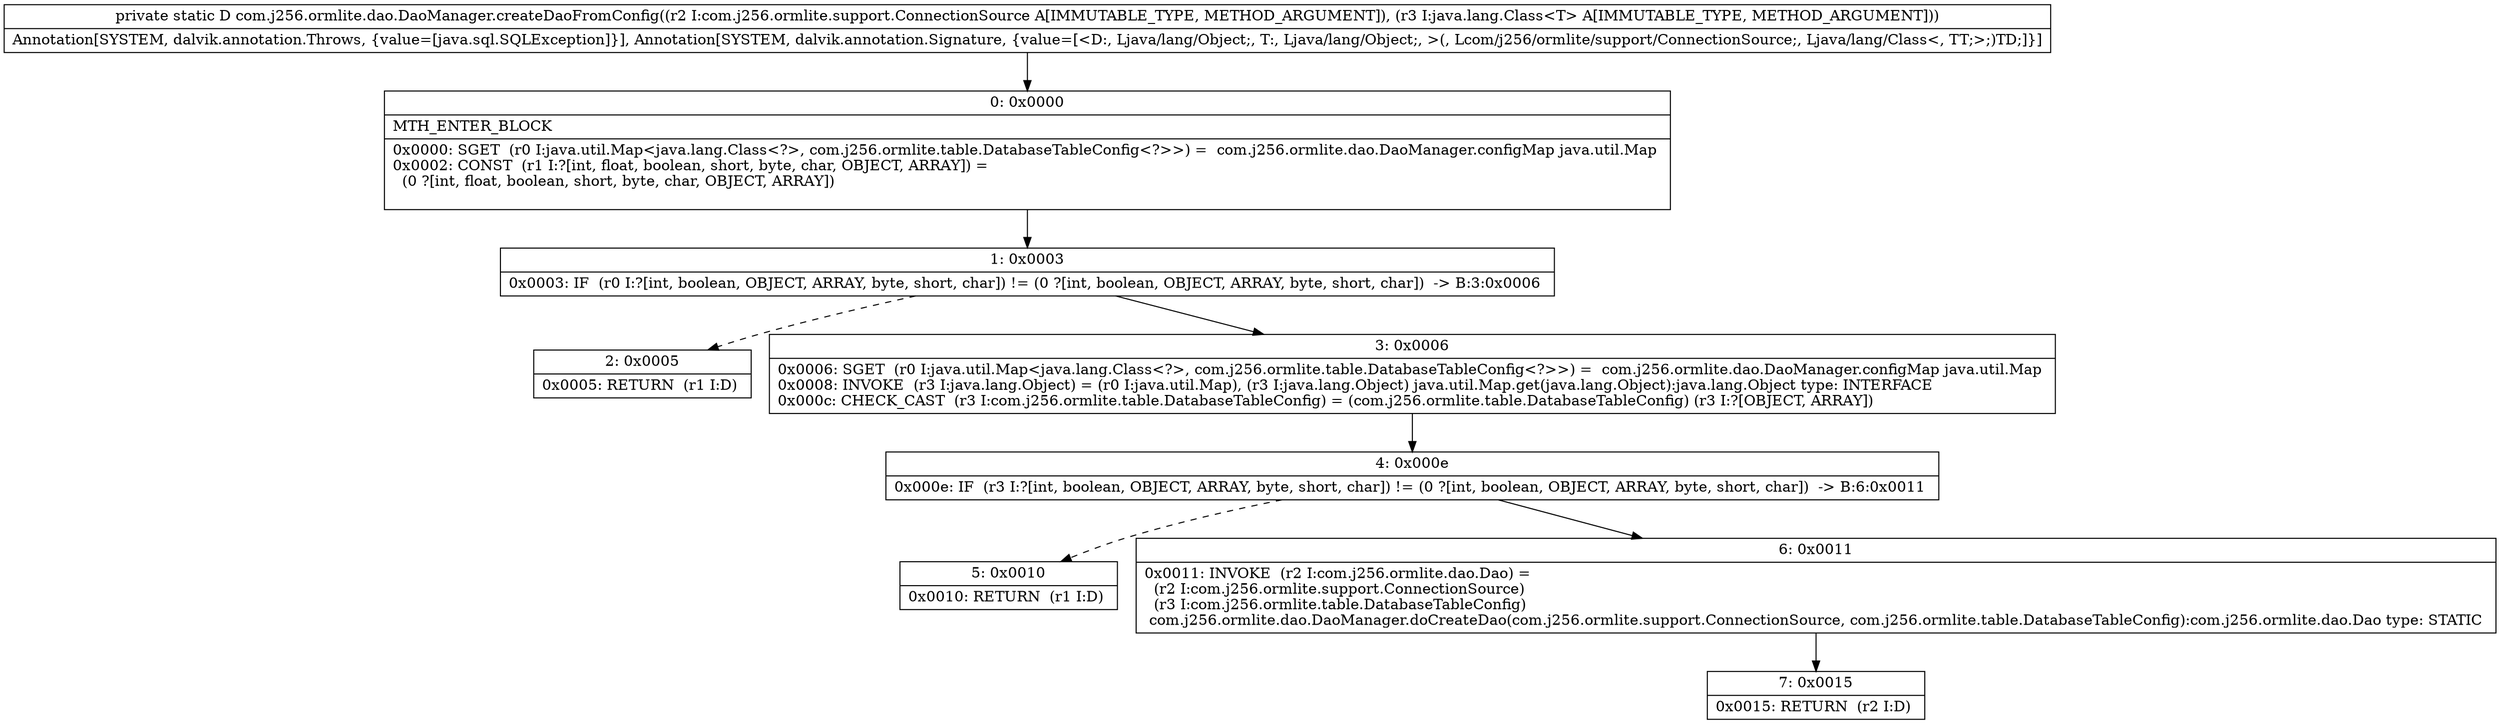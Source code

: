 digraph "CFG forcom.j256.ormlite.dao.DaoManager.createDaoFromConfig(Lcom\/j256\/ormlite\/support\/ConnectionSource;Ljava\/lang\/Class;)Ljava\/lang\/Object;" {
Node_0 [shape=record,label="{0\:\ 0x0000|MTH_ENTER_BLOCK\l|0x0000: SGET  (r0 I:java.util.Map\<java.lang.Class\<?\>, com.j256.ormlite.table.DatabaseTableConfig\<?\>\>) =  com.j256.ormlite.dao.DaoManager.configMap java.util.Map \l0x0002: CONST  (r1 I:?[int, float, boolean, short, byte, char, OBJECT, ARRAY]) = \l  (0 ?[int, float, boolean, short, byte, char, OBJECT, ARRAY])\l \l}"];
Node_1 [shape=record,label="{1\:\ 0x0003|0x0003: IF  (r0 I:?[int, boolean, OBJECT, ARRAY, byte, short, char]) != (0 ?[int, boolean, OBJECT, ARRAY, byte, short, char])  \-\> B:3:0x0006 \l}"];
Node_2 [shape=record,label="{2\:\ 0x0005|0x0005: RETURN  (r1 I:D) \l}"];
Node_3 [shape=record,label="{3\:\ 0x0006|0x0006: SGET  (r0 I:java.util.Map\<java.lang.Class\<?\>, com.j256.ormlite.table.DatabaseTableConfig\<?\>\>) =  com.j256.ormlite.dao.DaoManager.configMap java.util.Map \l0x0008: INVOKE  (r3 I:java.lang.Object) = (r0 I:java.util.Map), (r3 I:java.lang.Object) java.util.Map.get(java.lang.Object):java.lang.Object type: INTERFACE \l0x000c: CHECK_CAST  (r3 I:com.j256.ormlite.table.DatabaseTableConfig) = (com.j256.ormlite.table.DatabaseTableConfig) (r3 I:?[OBJECT, ARRAY]) \l}"];
Node_4 [shape=record,label="{4\:\ 0x000e|0x000e: IF  (r3 I:?[int, boolean, OBJECT, ARRAY, byte, short, char]) != (0 ?[int, boolean, OBJECT, ARRAY, byte, short, char])  \-\> B:6:0x0011 \l}"];
Node_5 [shape=record,label="{5\:\ 0x0010|0x0010: RETURN  (r1 I:D) \l}"];
Node_6 [shape=record,label="{6\:\ 0x0011|0x0011: INVOKE  (r2 I:com.j256.ormlite.dao.Dao) = \l  (r2 I:com.j256.ormlite.support.ConnectionSource)\l  (r3 I:com.j256.ormlite.table.DatabaseTableConfig)\l com.j256.ormlite.dao.DaoManager.doCreateDao(com.j256.ormlite.support.ConnectionSource, com.j256.ormlite.table.DatabaseTableConfig):com.j256.ormlite.dao.Dao type: STATIC \l}"];
Node_7 [shape=record,label="{7\:\ 0x0015|0x0015: RETURN  (r2 I:D) \l}"];
MethodNode[shape=record,label="{private static D com.j256.ormlite.dao.DaoManager.createDaoFromConfig((r2 I:com.j256.ormlite.support.ConnectionSource A[IMMUTABLE_TYPE, METHOD_ARGUMENT]), (r3 I:java.lang.Class\<T\> A[IMMUTABLE_TYPE, METHOD_ARGUMENT]))  | Annotation[SYSTEM, dalvik.annotation.Throws, \{value=[java.sql.SQLException]\}], Annotation[SYSTEM, dalvik.annotation.Signature, \{value=[\<D:, Ljava\/lang\/Object;, T:, Ljava\/lang\/Object;, \>(, Lcom\/j256\/ormlite\/support\/ConnectionSource;, Ljava\/lang\/Class\<, TT;\>;)TD;]\}]\l}"];
MethodNode -> Node_0;
Node_0 -> Node_1;
Node_1 -> Node_2[style=dashed];
Node_1 -> Node_3;
Node_3 -> Node_4;
Node_4 -> Node_5[style=dashed];
Node_4 -> Node_6;
Node_6 -> Node_7;
}

